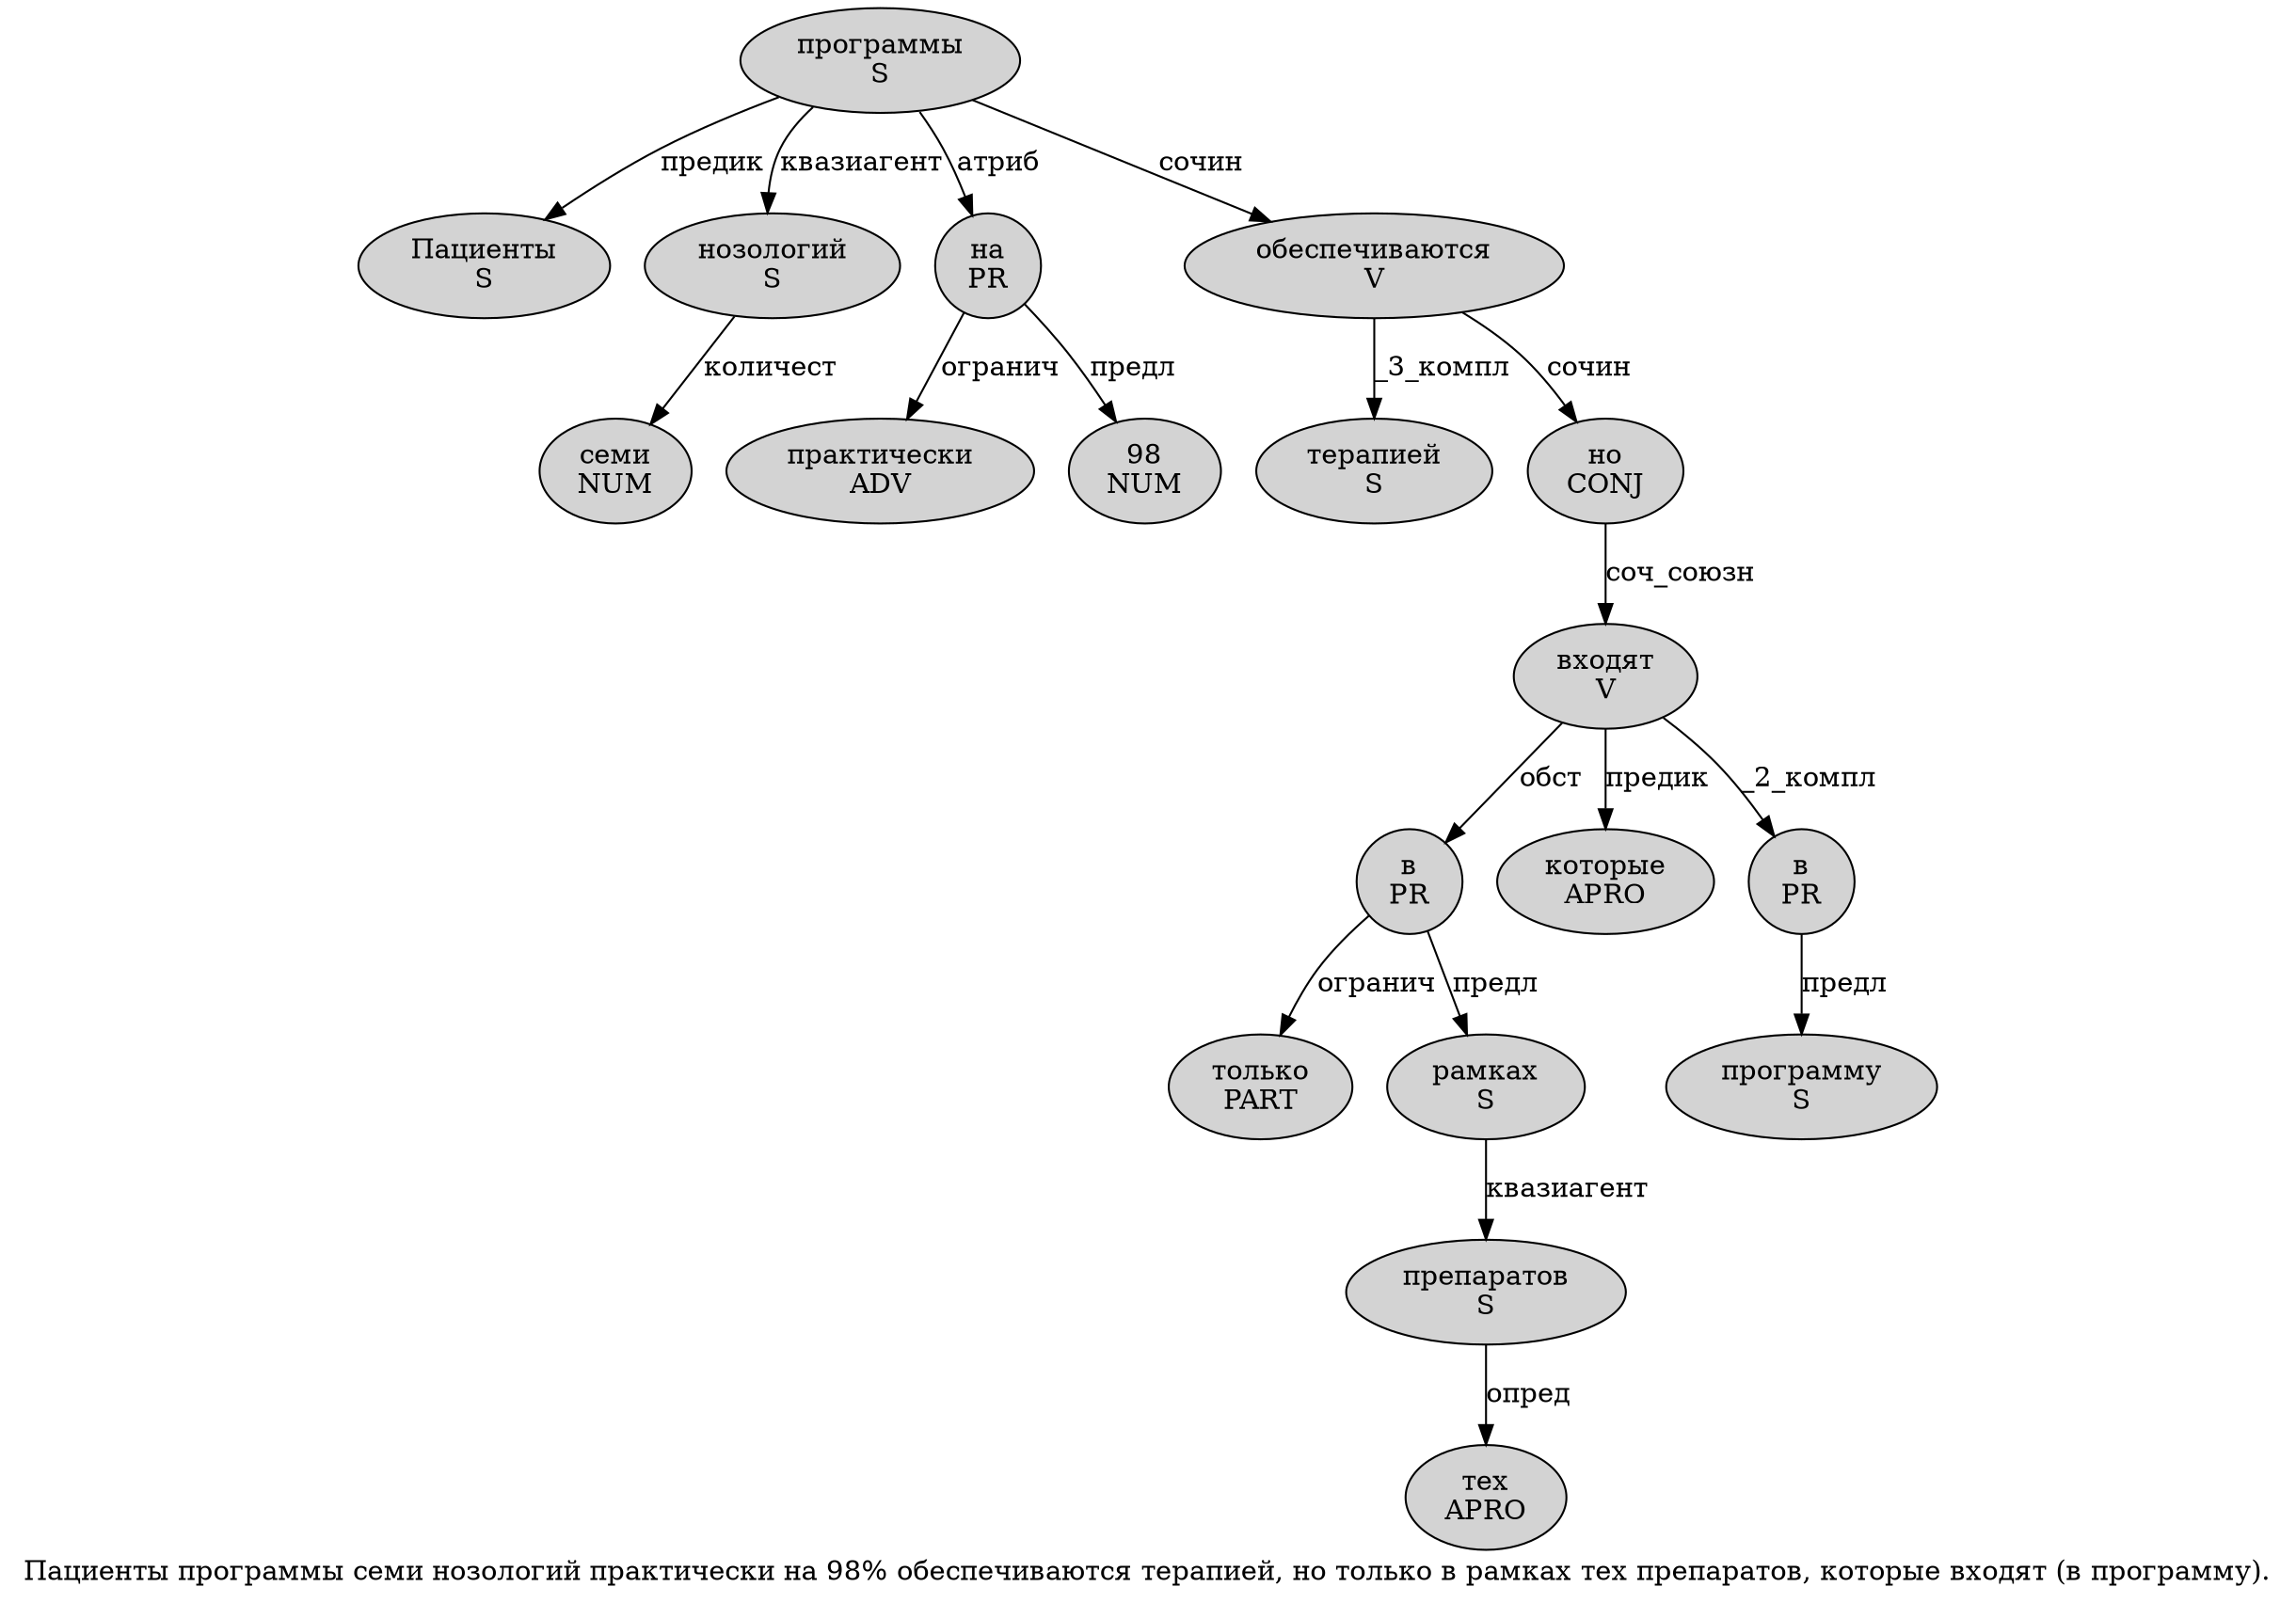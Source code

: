 digraph SENTENCE_503 {
	graph [label="Пациенты программы семи нозологий практически на 98% обеспечиваются терапией, но только в рамках тех препаратов, которые входят (в программу)."]
	node [style=filled]
		0 [label="Пациенты
S" color="" fillcolor=lightgray penwidth=1 shape=ellipse]
		1 [label="программы
S" color="" fillcolor=lightgray penwidth=1 shape=ellipse]
		2 [label="семи
NUM" color="" fillcolor=lightgray penwidth=1 shape=ellipse]
		3 [label="нозологий
S" color="" fillcolor=lightgray penwidth=1 shape=ellipse]
		4 [label="практически
ADV" color="" fillcolor=lightgray penwidth=1 shape=ellipse]
		5 [label="на
PR" color="" fillcolor=lightgray penwidth=1 shape=ellipse]
		6 [label="98
NUM" color="" fillcolor=lightgray penwidth=1 shape=ellipse]
		8 [label="обеспечиваются
V" color="" fillcolor=lightgray penwidth=1 shape=ellipse]
		9 [label="терапией
S" color="" fillcolor=lightgray penwidth=1 shape=ellipse]
		11 [label="но
CONJ" color="" fillcolor=lightgray penwidth=1 shape=ellipse]
		12 [label="только
PART" color="" fillcolor=lightgray penwidth=1 shape=ellipse]
		13 [label="в
PR" color="" fillcolor=lightgray penwidth=1 shape=ellipse]
		14 [label="рамках
S" color="" fillcolor=lightgray penwidth=1 shape=ellipse]
		15 [label="тех
APRO" color="" fillcolor=lightgray penwidth=1 shape=ellipse]
		16 [label="препаратов
S" color="" fillcolor=lightgray penwidth=1 shape=ellipse]
		18 [label="которые
APRO" color="" fillcolor=lightgray penwidth=1 shape=ellipse]
		19 [label="входят
V" color="" fillcolor=lightgray penwidth=1 shape=ellipse]
		21 [label="в
PR" color="" fillcolor=lightgray penwidth=1 shape=ellipse]
		22 [label="программу
S" color="" fillcolor=lightgray penwidth=1 shape=ellipse]
			19 -> 13 [label="обст"]
			19 -> 18 [label="предик"]
			19 -> 21 [label="_2_компл"]
			13 -> 12 [label="огранич"]
			13 -> 14 [label="предл"]
			14 -> 16 [label="квазиагент"]
			8 -> 9 [label="_3_компл"]
			8 -> 11 [label="сочин"]
			5 -> 4 [label="огранич"]
			5 -> 6 [label="предл"]
			16 -> 15 [label="опред"]
			3 -> 2 [label="количест"]
			1 -> 0 [label="предик"]
			1 -> 3 [label="квазиагент"]
			1 -> 5 [label="атриб"]
			1 -> 8 [label="сочин"]
			21 -> 22 [label="предл"]
			11 -> 19 [label="соч_союзн"]
}